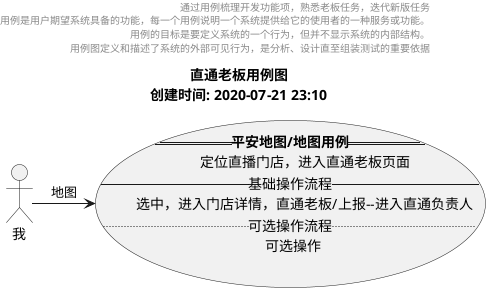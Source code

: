 @startuml
scale 1
page 1x1
title
        直通老板用例图
        创建时间: 2020-07-21 23:10
        endtitle
        left header
                通过用例梳理开发功能项，熟悉老板任务，迭代新版任务
                用例是用户期望系统具备的功能，每一个用例说明一个系统提供给它的使用者的一种服务或功能。
                用例的目标是要定义系统的一个行为，但并不显示系统的内部结构。
                用例图定义和描述了系统的外部可见行为，是分析、设计直至组装测试的重要依据
        endheader

        :我: as admin
        usecase map as "
        ==**平安地图/地图用例**==
        定位直播门店，进入直通老板页面
        --基础操作流程--
        选中，进入门店详情，直通老板/上报--进入直通负责人
        ..可选操作流程..
        可选操作
        "

        'workflow
        admin -right-> map:地图


        @enduml
